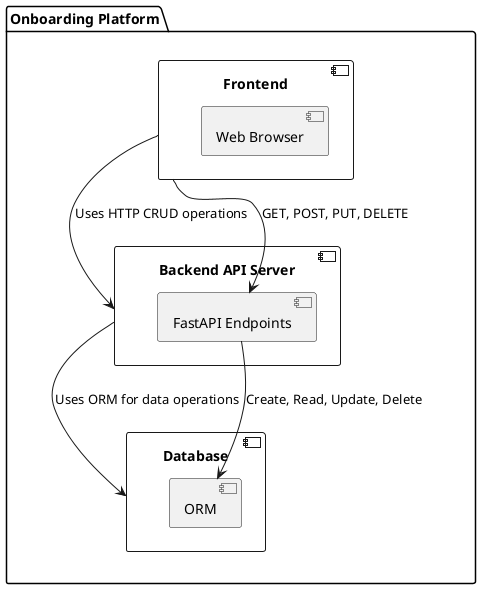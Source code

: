 @startuml

package "Onboarding Platform" {

  [Frontend] --> [Backend API Server] : Uses HTTP CRUD operations
  [Backend API Server] --> [Database] : Uses ORM for data operations

  component "Frontend" {
    [Web Browser]
  }

  component "Backend API Server" {
    [FastAPI Endpoints]
  }

  component "Database" {
    [ORM]
  }

  [Frontend] --> [FastAPI Endpoints] : GET, POST, PUT, DELETE
  [FastAPI Endpoints] --> [ORM] : Create, Read, Update, Delete

}

@enduml